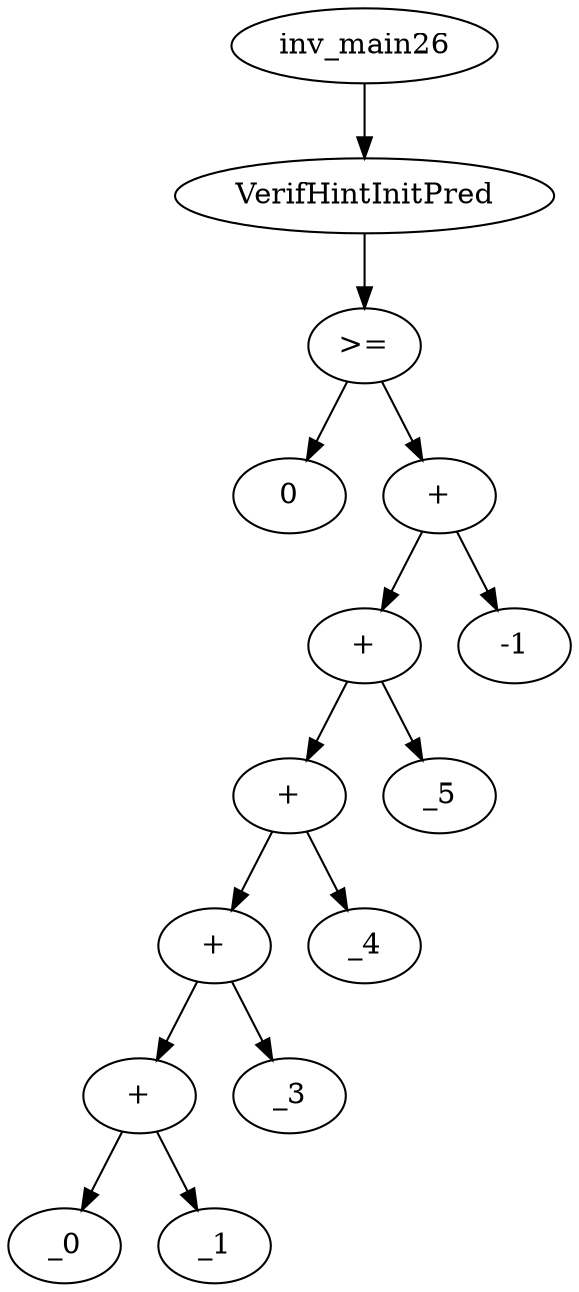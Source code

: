 digraph dag {
0 [label="inv_main26"];
1 [label="VerifHintInitPred"];
2 [label=">="];
3 [label="0"];
4 [label="+"];
5 [label="+"];
6 [label="+"];
7 [label="+"];
8 [label="+"];
9 [label="_0"];
10 [label="_1"];
11 [label="_3"];
12 [label="_4"];
13 [label="_5"];
14 [label="-1"];
0->1
1->2
2->4
2 -> 3
4->5
4 -> 14
5->6
5 -> 13
6->7
6 -> 12
7->8
7 -> 11
8->10
8 -> 9
}
